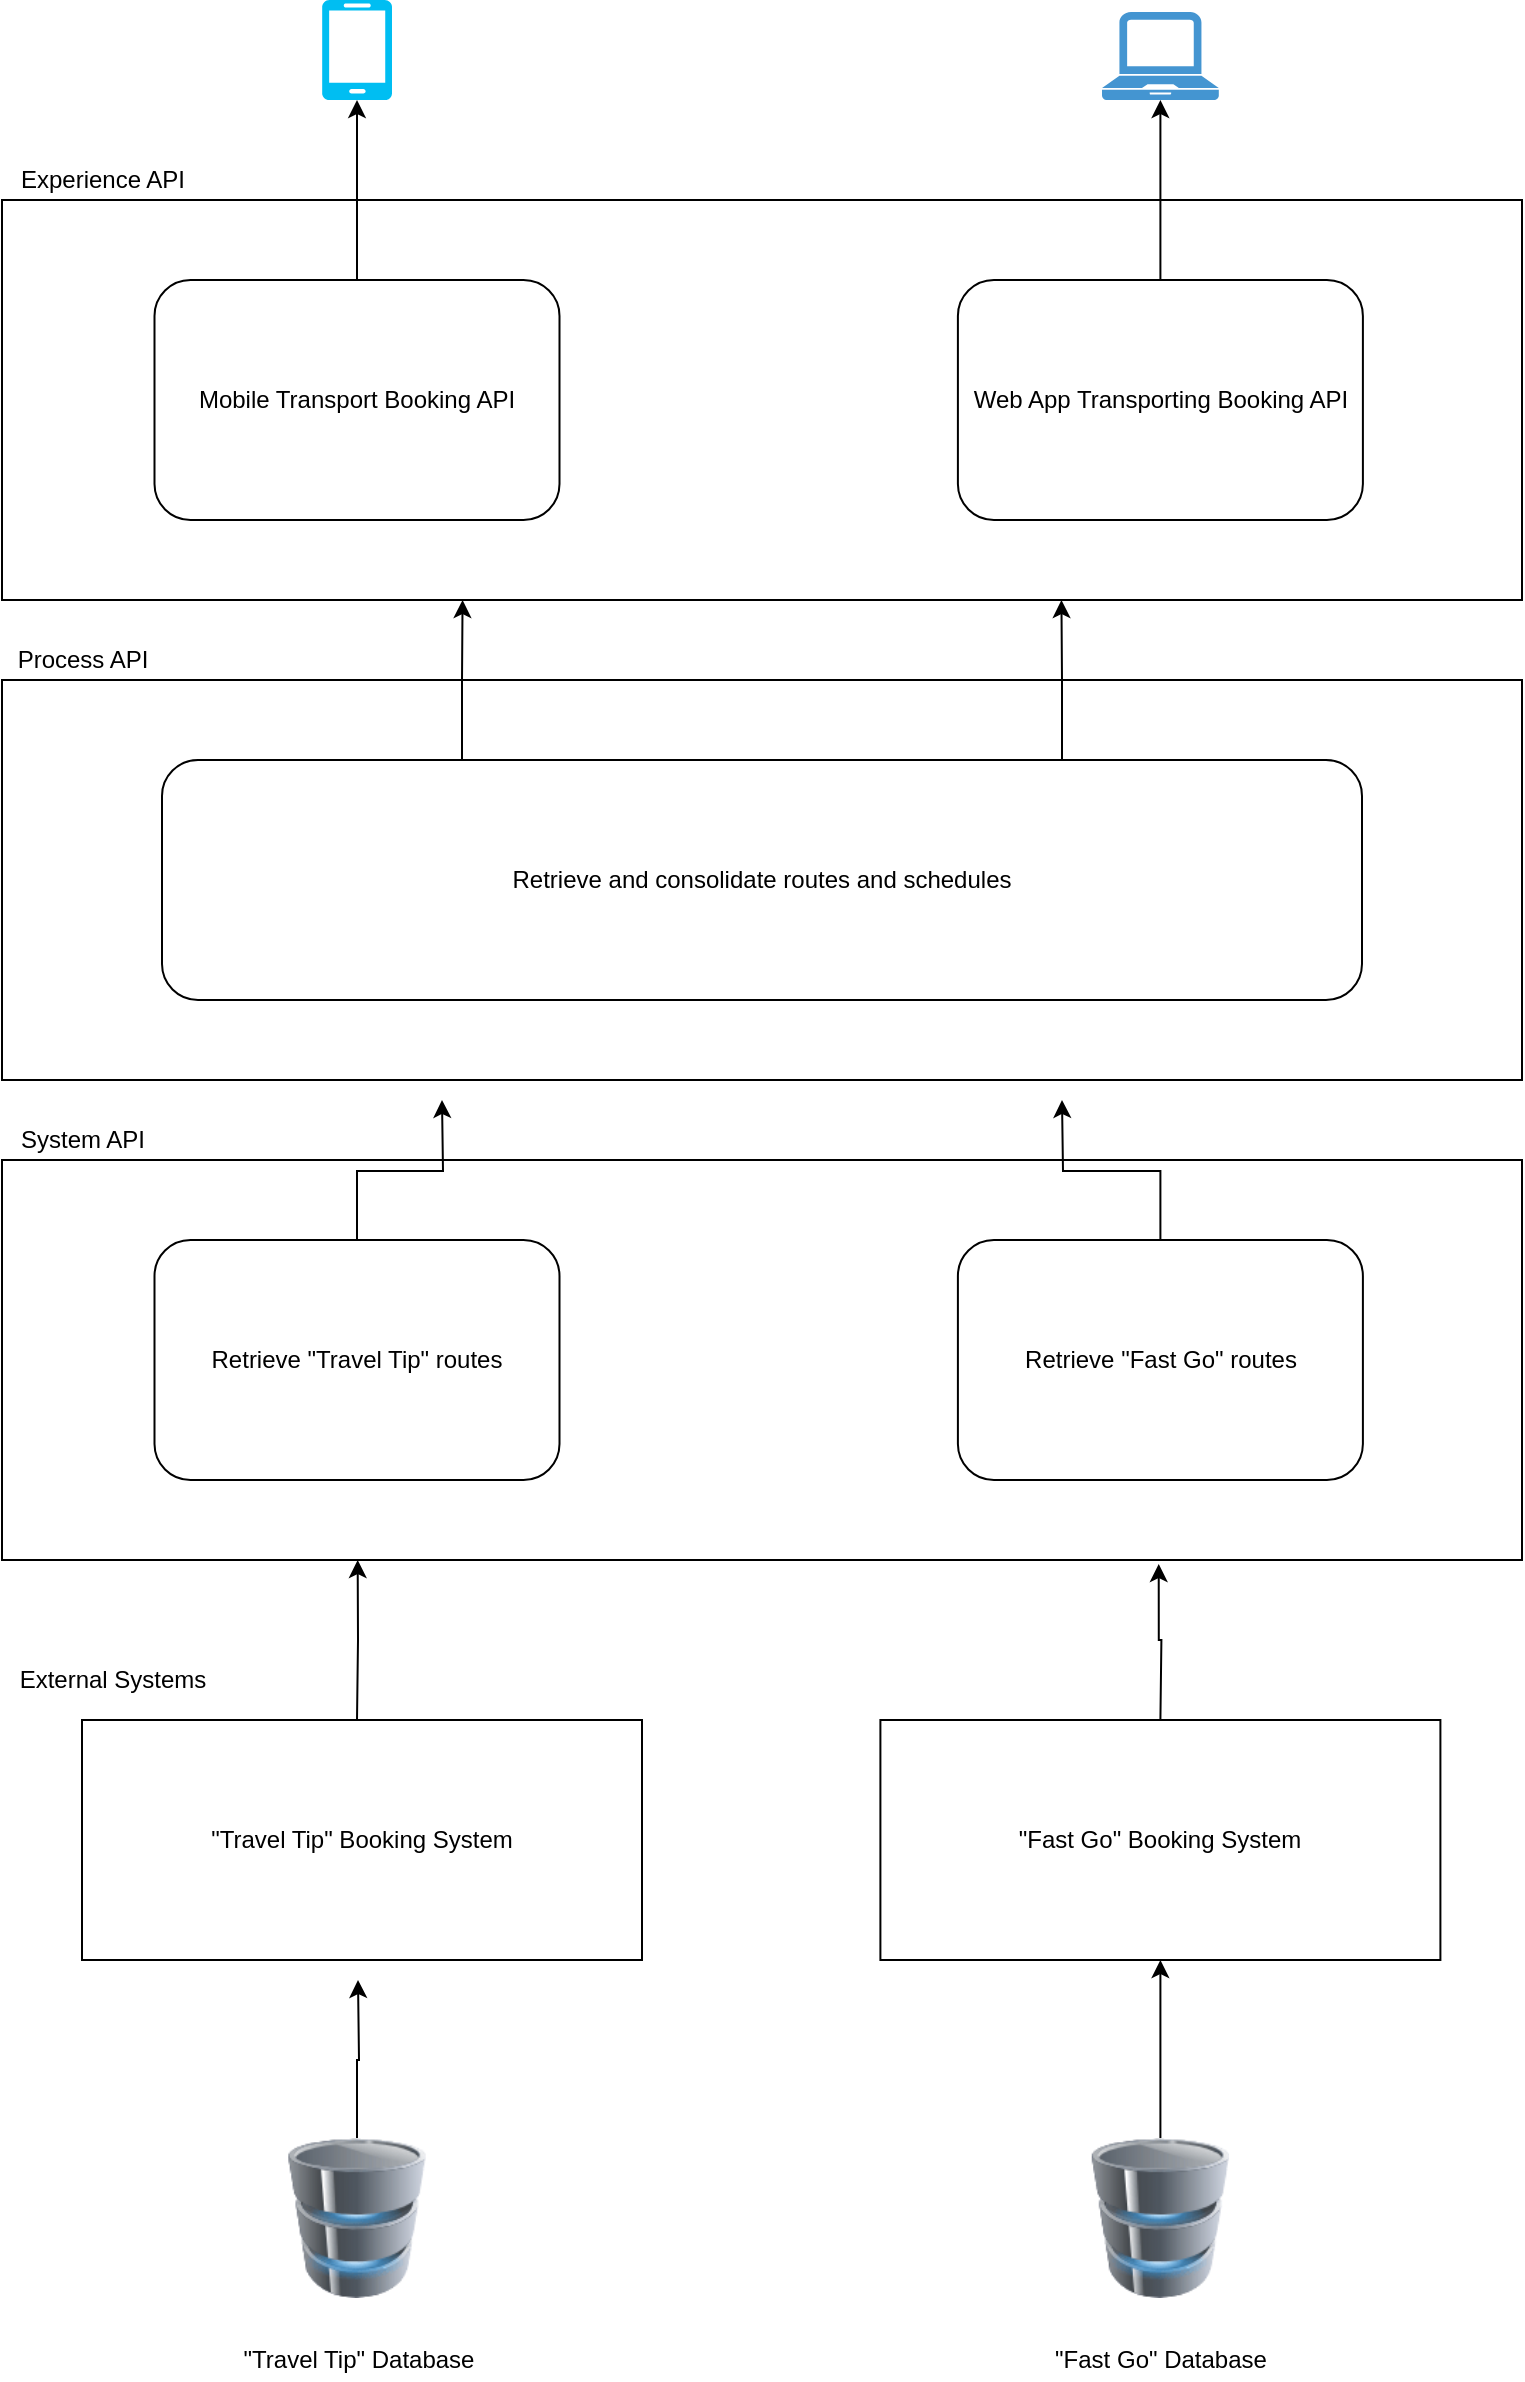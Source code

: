 <mxfile version="15.7.0" type="github">
  <diagram id="bmeY-XaDgncg5FZ9bMC-" name="Page-1">
    <mxGraphModel dx="1395" dy="995" grid="1" gridSize="10" guides="1" tooltips="1" connect="1" arrows="1" fold="1" page="1" pageScale="1" pageWidth="827" pageHeight="1169" math="0" shadow="0">
      <root>
        <mxCell id="0" />
        <mxCell id="1" parent="0" />
        <mxCell id="9Ihj8CTsWYgidSoW0jgp-1" value="" style="verticalLabelPosition=bottom;html=1;verticalAlign=top;align=center;strokeColor=none;fillColor=#00BEF2;shape=mxgraph.azure.mobile;pointerEvents=1;" vertex="1" parent="1">
          <mxGeometry x="200" y="100" width="35" height="50" as="geometry" />
        </mxCell>
        <mxCell id="9Ihj8CTsWYgidSoW0jgp-2" value="" style="pointerEvents=1;shadow=0;dashed=0;html=1;strokeColor=none;fillColor=#4495D1;labelPosition=center;verticalLabelPosition=bottom;verticalAlign=top;align=center;outlineConnect=0;shape=mxgraph.veeam.laptop;" vertex="1" parent="1">
          <mxGeometry x="590" y="106" width="58.4" height="44" as="geometry" />
        </mxCell>
        <mxCell id="9Ihj8CTsWYgidSoW0jgp-4" value="" style="rounded=0;whiteSpace=wrap;html=1;" vertex="1" parent="1">
          <mxGeometry x="40" y="200" width="760" height="200" as="geometry" />
        </mxCell>
        <mxCell id="9Ihj8CTsWYgidSoW0jgp-5" value="" style="rounded=0;whiteSpace=wrap;html=1;" vertex="1" parent="1">
          <mxGeometry x="40" y="440" width="760" height="200" as="geometry" />
        </mxCell>
        <mxCell id="9Ihj8CTsWYgidSoW0jgp-6" value="" style="rounded=0;whiteSpace=wrap;html=1;" vertex="1" parent="1">
          <mxGeometry x="40" y="680" width="760" height="200" as="geometry" />
        </mxCell>
        <mxCell id="9Ihj8CTsWYgidSoW0jgp-24" style="edgeStyle=orthogonalEdgeStyle;rounded=0;orthogonalLoop=1;jettySize=auto;html=1;exitX=0.5;exitY=0;exitDx=0;exitDy=0;entryX=0.5;entryY=1;entryDx=0;entryDy=0;entryPerimeter=0;" edge="1" parent="1" source="9Ihj8CTsWYgidSoW0jgp-7" target="9Ihj8CTsWYgidSoW0jgp-1">
          <mxGeometry relative="1" as="geometry" />
        </mxCell>
        <mxCell id="9Ihj8CTsWYgidSoW0jgp-7" value="Mobile Transport Booking API" style="rounded=1;whiteSpace=wrap;html=1;" vertex="1" parent="1">
          <mxGeometry x="116.25" y="240" width="202.5" height="120" as="geometry" />
        </mxCell>
        <mxCell id="9Ihj8CTsWYgidSoW0jgp-25" style="edgeStyle=orthogonalEdgeStyle;rounded=0;orthogonalLoop=1;jettySize=auto;html=1;exitX=0.5;exitY=0;exitDx=0;exitDy=0;" edge="1" parent="1" source="9Ihj8CTsWYgidSoW0jgp-10" target="9Ihj8CTsWYgidSoW0jgp-2">
          <mxGeometry relative="1" as="geometry" />
        </mxCell>
        <mxCell id="9Ihj8CTsWYgidSoW0jgp-10" value="Web App Transporting Booking API" style="rounded=1;whiteSpace=wrap;html=1;" vertex="1" parent="1">
          <mxGeometry x="517.95" y="240" width="202.5" height="120" as="geometry" />
        </mxCell>
        <mxCell id="9Ihj8CTsWYgidSoW0jgp-30" style="edgeStyle=orthogonalEdgeStyle;rounded=0;orthogonalLoop=1;jettySize=auto;html=1;exitX=0.5;exitY=0;exitDx=0;exitDy=0;" edge="1" parent="1" source="9Ihj8CTsWYgidSoW0jgp-11">
          <mxGeometry relative="1" as="geometry">
            <mxPoint x="570" y="650" as="targetPoint" />
          </mxGeometry>
        </mxCell>
        <mxCell id="9Ihj8CTsWYgidSoW0jgp-11" value="Retrieve &quot;Fast Go&quot; routes" style="rounded=1;whiteSpace=wrap;html=1;" vertex="1" parent="1">
          <mxGeometry x="517.95" y="720" width="202.5" height="120" as="geometry" />
        </mxCell>
        <mxCell id="9Ihj8CTsWYgidSoW0jgp-29" style="edgeStyle=orthogonalEdgeStyle;rounded=0;orthogonalLoop=1;jettySize=auto;html=1;exitX=0.5;exitY=0;exitDx=0;exitDy=0;" edge="1" parent="1" source="9Ihj8CTsWYgidSoW0jgp-12">
          <mxGeometry relative="1" as="geometry">
            <mxPoint x="260" y="650" as="targetPoint" />
          </mxGeometry>
        </mxCell>
        <mxCell id="9Ihj8CTsWYgidSoW0jgp-12" value="Retrieve &quot;Travel Tip&quot; routes" style="rounded=1;whiteSpace=wrap;html=1;" vertex="1" parent="1">
          <mxGeometry x="116.25" y="720" width="202.5" height="120" as="geometry" />
        </mxCell>
        <mxCell id="9Ihj8CTsWYgidSoW0jgp-26" style="edgeStyle=orthogonalEdgeStyle;rounded=0;orthogonalLoop=1;jettySize=auto;html=1;exitX=0.25;exitY=0;exitDx=0;exitDy=0;entryX=0.303;entryY=1;entryDx=0;entryDy=0;entryPerimeter=0;" edge="1" parent="1" source="9Ihj8CTsWYgidSoW0jgp-13" target="9Ihj8CTsWYgidSoW0jgp-4">
          <mxGeometry relative="1" as="geometry" />
        </mxCell>
        <mxCell id="9Ihj8CTsWYgidSoW0jgp-28" style="edgeStyle=orthogonalEdgeStyle;rounded=0;orthogonalLoop=1;jettySize=auto;html=1;exitX=0.75;exitY=0;exitDx=0;exitDy=0;entryX=0.697;entryY=1;entryDx=0;entryDy=0;entryPerimeter=0;" edge="1" parent="1" source="9Ihj8CTsWYgidSoW0jgp-13" target="9Ihj8CTsWYgidSoW0jgp-4">
          <mxGeometry relative="1" as="geometry" />
        </mxCell>
        <mxCell id="9Ihj8CTsWYgidSoW0jgp-13" value="Retrieve and consolidate routes and schedules" style="rounded=1;whiteSpace=wrap;html=1;" vertex="1" parent="1">
          <mxGeometry x="120" y="480" width="600" height="120" as="geometry" />
        </mxCell>
        <mxCell id="9Ihj8CTsWYgidSoW0jgp-32" style="edgeStyle=orthogonalEdgeStyle;rounded=0;orthogonalLoop=1;jettySize=auto;html=1;exitX=0.5;exitY=0;exitDx=0;exitDy=0;entryX=0.761;entryY=1.01;entryDx=0;entryDy=0;entryPerimeter=0;" edge="1" parent="1" target="9Ihj8CTsWYgidSoW0jgp-6">
          <mxGeometry relative="1" as="geometry">
            <mxPoint x="619.2" y="960" as="sourcePoint" />
          </mxGeometry>
        </mxCell>
        <mxCell id="9Ihj8CTsWYgidSoW0jgp-31" style="edgeStyle=orthogonalEdgeStyle;rounded=0;orthogonalLoop=1;jettySize=auto;html=1;exitX=0.5;exitY=0;exitDx=0;exitDy=0;entryX=0.234;entryY=1;entryDx=0;entryDy=0;entryPerimeter=0;" edge="1" parent="1" target="9Ihj8CTsWYgidSoW0jgp-6">
          <mxGeometry relative="1" as="geometry">
            <mxPoint x="217.5" y="960" as="sourcePoint" />
          </mxGeometry>
        </mxCell>
        <mxCell id="9Ihj8CTsWYgidSoW0jgp-36" style="edgeStyle=orthogonalEdgeStyle;rounded=0;orthogonalLoop=1;jettySize=auto;html=1;exitX=0.5;exitY=0;exitDx=0;exitDy=0;" edge="1" parent="1" source="9Ihj8CTsWYgidSoW0jgp-16">
          <mxGeometry relative="1" as="geometry">
            <mxPoint x="218" y="1090" as="targetPoint" />
          </mxGeometry>
        </mxCell>
        <mxCell id="9Ihj8CTsWYgidSoW0jgp-16" value="" style="image;html=1;image=img/lib/clip_art/computers/Database_128x128.png" vertex="1" parent="1">
          <mxGeometry x="177.5" y="1169" width="80" height="80" as="geometry" />
        </mxCell>
        <mxCell id="9Ihj8CTsWYgidSoW0jgp-37" style="edgeStyle=orthogonalEdgeStyle;rounded=0;orthogonalLoop=1;jettySize=auto;html=1;exitX=0.5;exitY=0;exitDx=0;exitDy=0;entryX=0.5;entryY=1;entryDx=0;entryDy=0;" edge="1" parent="1" source="9Ihj8CTsWYgidSoW0jgp-17" target="9Ihj8CTsWYgidSoW0jgp-35">
          <mxGeometry relative="1" as="geometry" />
        </mxCell>
        <mxCell id="9Ihj8CTsWYgidSoW0jgp-17" value="" style="image;html=1;image=img/lib/clip_art/computers/Database_128x128.png" vertex="1" parent="1">
          <mxGeometry x="579.2" y="1169" width="80" height="80" as="geometry" />
        </mxCell>
        <mxCell id="9Ihj8CTsWYgidSoW0jgp-18" value="Experience API" style="text;html=1;align=center;verticalAlign=middle;resizable=0;points=[];autosize=1;strokeColor=none;fillColor=none;" vertex="1" parent="1">
          <mxGeometry x="40" y="180" width="100" height="20" as="geometry" />
        </mxCell>
        <mxCell id="9Ihj8CTsWYgidSoW0jgp-19" value="Process API" style="text;html=1;align=center;verticalAlign=middle;resizable=0;points=[];autosize=1;strokeColor=none;fillColor=none;" vertex="1" parent="1">
          <mxGeometry x="40" y="420" width="80" height="20" as="geometry" />
        </mxCell>
        <mxCell id="9Ihj8CTsWYgidSoW0jgp-20" value="System API" style="text;html=1;align=center;verticalAlign=middle;resizable=0;points=[];autosize=1;strokeColor=none;fillColor=none;" vertex="1" parent="1">
          <mxGeometry x="40" y="660" width="80" height="20" as="geometry" />
        </mxCell>
        <mxCell id="9Ihj8CTsWYgidSoW0jgp-34" value="&quot;Travel Tip&quot; Booking System" style="rounded=0;whiteSpace=wrap;html=1;" vertex="1" parent="1">
          <mxGeometry x="80" y="960" width="280" height="120" as="geometry" />
        </mxCell>
        <mxCell id="9Ihj8CTsWYgidSoW0jgp-35" value="&quot;Fast Go&quot; Booking System" style="rounded=0;whiteSpace=wrap;html=1;" vertex="1" parent="1">
          <mxGeometry x="479.2" y="960" width="280" height="120" as="geometry" />
        </mxCell>
        <mxCell id="9Ihj8CTsWYgidSoW0jgp-38" value="&quot;Travel Tip&quot; Database" style="text;html=1;align=center;verticalAlign=middle;resizable=0;points=[];autosize=1;strokeColor=none;fillColor=none;" vertex="1" parent="1">
          <mxGeometry x="152.5" y="1270" width="130" height="20" as="geometry" />
        </mxCell>
        <mxCell id="9Ihj8CTsWYgidSoW0jgp-39" value="&quot;Fast Go&quot; Database" style="text;html=1;align=center;verticalAlign=middle;resizable=0;points=[];autosize=1;strokeColor=none;fillColor=none;" vertex="1" parent="1">
          <mxGeometry x="559.2" y="1270" width="120" height="20" as="geometry" />
        </mxCell>
        <mxCell id="9Ihj8CTsWYgidSoW0jgp-40" value="External Systems" style="text;html=1;align=center;verticalAlign=middle;resizable=0;points=[];autosize=1;strokeColor=none;fillColor=none;" vertex="1" parent="1">
          <mxGeometry x="40" y="930" width="110" height="20" as="geometry" />
        </mxCell>
      </root>
    </mxGraphModel>
  </diagram>
</mxfile>
